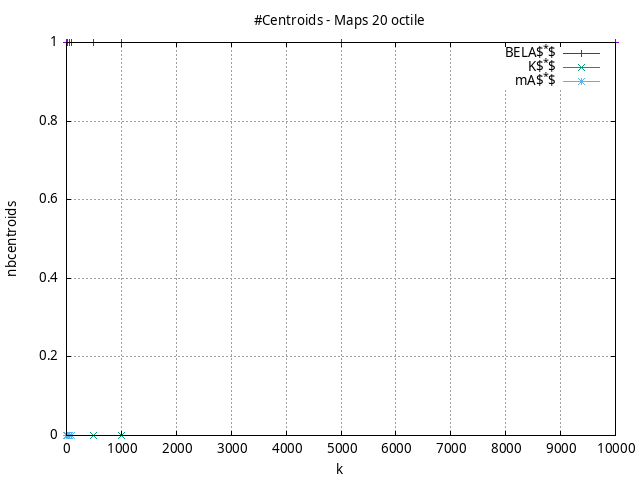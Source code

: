 #!/usr/bin/gnuplot
# -*- coding: utf-8 -*-
#
# results/maps/octile/20/random512-20.heuristic.octile.nbcentroids.gnuplot
#
# Started on 04/02/2024 21:34:57
# Author: Carlos Linares López
set grid
set xlabel "k"
set ylabel "nbcentroids"

set title "#Centroids - Maps 20 octile"

set terminal png enhanced font "Ariel,10"
set output 'random512-20.heuristic.octile.nbcentroids.png'

plot "-" title "BELA$^*$"      with linesp, "-" title "K$^*$"      with linesp, "-" title "mA$^*$"      with linesp

	1 1.0
	5 1.0
	10 1.0
	50 1.0
	100 1.0
	500 1.0
	1000 1.0
	5000 1.0
	10000 1.0
end
	1 0.0
	5 0.0
	10 0.0
	50 0.0
	100 0.0
	500 0.0
	1000 0.0
end
	1 0.0
	5 0.0
	10 0.0
	50 0.0
	100 0.0
end
